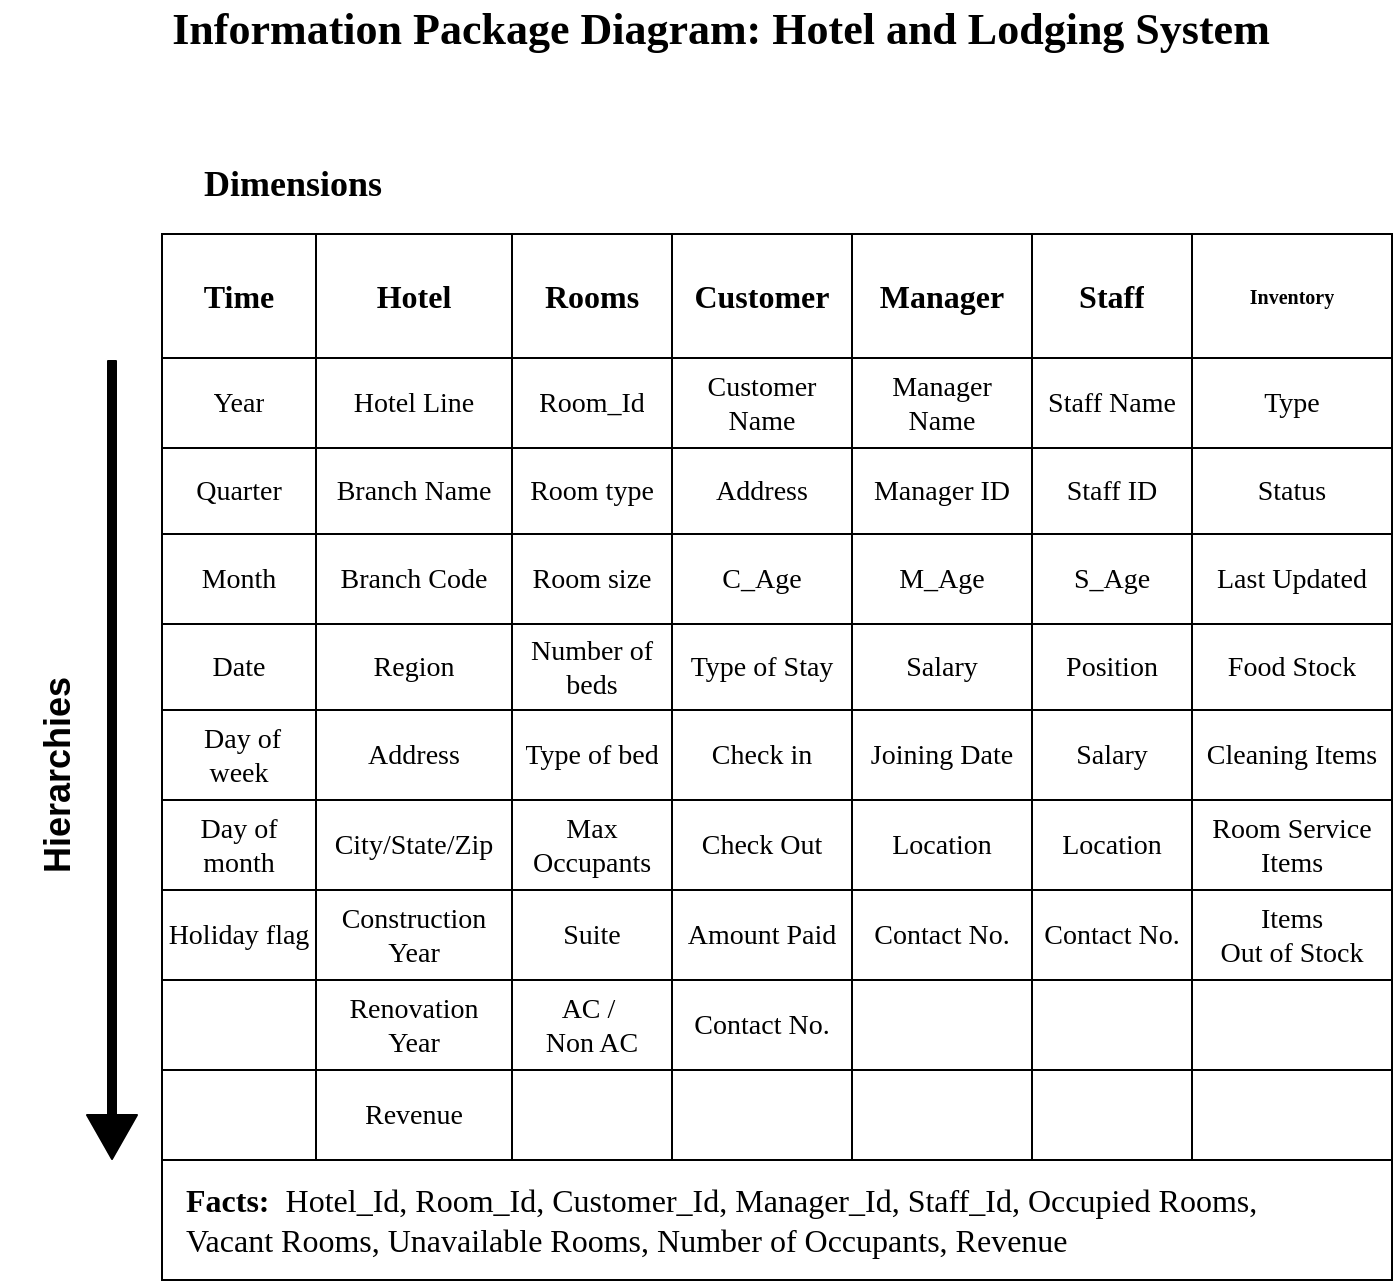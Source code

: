 <mxfile version="14.7.2" type="github">
  <diagram id="se8A-JM5ka0p8QmDvKIA" name="Page-1">
    <mxGraphModel dx="905" dy="619" grid="1" gridSize="10" guides="1" tooltips="1" connect="1" arrows="1" fold="1" page="1" pageScale="1" pageWidth="827" pageHeight="1169" math="0" shadow="0">
      <root>
        <mxCell id="0" />
        <mxCell id="1" parent="0" />
        <mxCell id="weNy3KT9s2WzeFUNVDEB-32" value="&lt;font face=&quot;Times New Roman&quot; style=&quot;font-size: 18px&quot;&gt;&lt;b&gt;Dimensions&lt;/b&gt;&lt;/font&gt;" style="text;html=1;strokeColor=none;fillColor=none;align=center;verticalAlign=middle;whiteSpace=wrap;rounded=0;" parent="1" vertex="1">
          <mxGeometry x="135" y="227" width="131" height="50" as="geometry" />
        </mxCell>
        <mxCell id="weNy3KT9s2WzeFUNVDEB-33" value="&lt;font style=&quot;font-size: 18px&quot;&gt;&lt;b&gt;Hierarchies&lt;/b&gt;&lt;/font&gt;" style="text;html=1;strokeColor=none;fillColor=none;align=center;verticalAlign=middle;whiteSpace=wrap;rounded=0;rotation=270;" parent="1" vertex="1">
          <mxGeometry x="20" y="520" width="125" height="55" as="geometry" />
        </mxCell>
        <mxCell id="weNy3KT9s2WzeFUNVDEB-34" value="" style="shape=flexArrow;endArrow=classic;html=1;labelBackgroundColor=#000000;fillColor=#000000;width=4;endSize=7;fontFamily=Times New Roman;" parent="1" edge="1">
          <mxGeometry width="50" height="50" relative="1" as="geometry">
            <mxPoint x="110" y="340" as="sourcePoint" />
            <mxPoint x="110" y="740" as="targetPoint" />
            <Array as="points" />
          </mxGeometry>
        </mxCell>
        <mxCell id="weNy3KT9s2WzeFUNVDEB-136" value="" style="shape=table;html=1;whiteSpace=wrap;startSize=0;container=1;collapsible=0;childLayout=tableLayout;fontFamily=Times New Roman;fontSize=14;rowLines=1;columnLines=1;fixedRows=0;separatorColor=#FFFFFF;" parent="1" vertex="1">
          <mxGeometry x="135" y="277" width="615" height="463" as="geometry" />
        </mxCell>
        <mxCell id="weNy3KT9s2WzeFUNVDEB-145" value="" style="shape=partialRectangle;html=1;whiteSpace=wrap;collapsible=0;dropTarget=0;pointerEvents=0;fillColor=none;top=0;left=0;bottom=0;right=0;points=[[0,0.5],[1,0.5]];portConstraint=eastwest;fontStyle=1;fontFamily=Times New Roman;fontSize=18;" parent="weNy3KT9s2WzeFUNVDEB-136" vertex="1">
          <mxGeometry width="615" height="62" as="geometry" />
        </mxCell>
        <mxCell id="weNy3KT9s2WzeFUNVDEB-146" value="&lt;font style=&quot;font-size: 16px&quot;&gt;&lt;b&gt;Time&lt;/b&gt;&lt;/font&gt;" style="shape=partialRectangle;html=1;whiteSpace=wrap;connectable=0;overflow=hidden;fillColor=none;top=0;left=0;bottom=0;right=0;fontFamily=Times New Roman;" parent="weNy3KT9s2WzeFUNVDEB-145" vertex="1">
          <mxGeometry width="77" height="62" as="geometry" />
        </mxCell>
        <mxCell id="weNy3KT9s2WzeFUNVDEB-147" value="&lt;font style=&quot;font-size: 16px&quot;&gt;&lt;b&gt;Hotel&lt;/b&gt;&lt;/font&gt;" style="shape=partialRectangle;html=1;whiteSpace=wrap;connectable=0;overflow=hidden;fillColor=none;top=0;left=0;bottom=0;right=0;fontFamily=Times New Roman;" parent="weNy3KT9s2WzeFUNVDEB-145" vertex="1">
          <mxGeometry x="77" width="98" height="62" as="geometry" />
        </mxCell>
        <mxCell id="weNy3KT9s2WzeFUNVDEB-148" value="&lt;font style=&quot;font-size: 16px&quot;&gt;&lt;b&gt;Rooms&lt;/b&gt;&lt;/font&gt;" style="shape=partialRectangle;html=1;whiteSpace=wrap;connectable=0;overflow=hidden;fillColor=none;top=0;left=0;bottom=0;right=0;fontFamily=Times New Roman;" parent="weNy3KT9s2WzeFUNVDEB-145" vertex="1">
          <mxGeometry x="175" width="80" height="62" as="geometry" />
        </mxCell>
        <mxCell id="weNy3KT9s2WzeFUNVDEB-149" value="&lt;font style=&quot;font-size: 16px&quot;&gt;&lt;b&gt;Customer&lt;/b&gt;&lt;/font&gt;" style="shape=partialRectangle;html=1;whiteSpace=wrap;connectable=0;overflow=hidden;fillColor=none;top=0;left=0;bottom=0;right=0;fontFamily=Times New Roman;" parent="weNy3KT9s2WzeFUNVDEB-145" vertex="1">
          <mxGeometry x="255" width="90" height="62" as="geometry" />
        </mxCell>
        <mxCell id="weNy3KT9s2WzeFUNVDEB-150" value="&lt;font style=&quot;font-size: 16px&quot;&gt;&lt;b&gt;Manager&lt;/b&gt;&lt;/font&gt;" style="shape=partialRectangle;html=1;whiteSpace=wrap;connectable=0;overflow=hidden;fillColor=none;top=0;left=0;bottom=0;right=0;fontFamily=Times New Roman;" parent="weNy3KT9s2WzeFUNVDEB-145" vertex="1">
          <mxGeometry x="345" width="90" height="62" as="geometry" />
        </mxCell>
        <mxCell id="weNy3KT9s2WzeFUNVDEB-151" value="&lt;font style=&quot;font-size: 16px&quot;&gt;&lt;b&gt;Staff&lt;/b&gt;&lt;/font&gt;" style="shape=partialRectangle;html=1;whiteSpace=wrap;connectable=0;overflow=hidden;fillColor=none;top=0;left=0;bottom=0;right=0;fontFamily=Times New Roman;" parent="weNy3KT9s2WzeFUNVDEB-145" vertex="1">
          <mxGeometry x="435" width="80" height="62" as="geometry" />
        </mxCell>
        <mxCell id="weNy3KT9s2WzeFUNVDEB-152" value="&lt;font size=&quot;1&quot;&gt;&lt;b&gt;Inventory&lt;/b&gt;&lt;/font&gt;" style="shape=partialRectangle;html=1;whiteSpace=wrap;connectable=0;overflow=hidden;fillColor=none;top=0;left=0;bottom=0;right=0;fontFamily=Times New Roman;" parent="weNy3KT9s2WzeFUNVDEB-145" vertex="1">
          <mxGeometry x="515" width="100" height="62" as="geometry" />
        </mxCell>
        <mxCell id="weNy3KT9s2WzeFUNVDEB-153" value="" style="shape=partialRectangle;html=1;whiteSpace=wrap;collapsible=0;dropTarget=0;pointerEvents=0;fillColor=none;top=0;left=0;bottom=0;right=0;points=[[0,0.5],[1,0.5]];portConstraint=eastwest;fontFamily=Times New Roman;fontSize=14;" parent="weNy3KT9s2WzeFUNVDEB-136" vertex="1">
          <mxGeometry y="62" width="615" height="45" as="geometry" />
        </mxCell>
        <mxCell id="weNy3KT9s2WzeFUNVDEB-154" value="&lt;font style=&quot;font-size: 14px&quot;&gt;Year&lt;/font&gt;" style="shape=partialRectangle;html=1;whiteSpace=wrap;connectable=0;overflow=hidden;fillColor=none;top=0;left=0;bottom=0;right=0;fontFamily=Times New Roman;" parent="weNy3KT9s2WzeFUNVDEB-153" vertex="1">
          <mxGeometry width="77" height="45" as="geometry" />
        </mxCell>
        <mxCell id="weNy3KT9s2WzeFUNVDEB-155" value="&lt;font style=&quot;font-size: 14px&quot;&gt;Hotel Line&lt;/font&gt;" style="shape=partialRectangle;html=1;whiteSpace=wrap;connectable=0;overflow=hidden;fillColor=none;top=0;left=0;bottom=0;right=0;fontFamily=Times New Roman;" parent="weNy3KT9s2WzeFUNVDEB-153" vertex="1">
          <mxGeometry x="77" width="98" height="45" as="geometry" />
        </mxCell>
        <mxCell id="weNy3KT9s2WzeFUNVDEB-156" value="&lt;font style=&quot;font-size: 14px&quot;&gt;Room_Id&lt;/font&gt;" style="shape=partialRectangle;html=1;whiteSpace=wrap;connectable=0;overflow=hidden;fillColor=none;top=0;left=0;bottom=0;right=0;fontFamily=Times New Roman;" parent="weNy3KT9s2WzeFUNVDEB-153" vertex="1">
          <mxGeometry x="175" width="80" height="45" as="geometry" />
        </mxCell>
        <mxCell id="weNy3KT9s2WzeFUNVDEB-157" value="&lt;font style=&quot;font-size: 14px&quot;&gt;Customer Name&lt;/font&gt;" style="shape=partialRectangle;html=1;whiteSpace=wrap;connectable=0;overflow=hidden;fillColor=none;top=0;left=0;bottom=0;right=0;fontFamily=Times New Roman;" parent="weNy3KT9s2WzeFUNVDEB-153" vertex="1">
          <mxGeometry x="255" width="90" height="45" as="geometry" />
        </mxCell>
        <mxCell id="weNy3KT9s2WzeFUNVDEB-158" value="&lt;span style=&quot;font-size: 14px&quot;&gt;Manager&lt;br&gt;Name&lt;/span&gt;" style="shape=partialRectangle;html=1;whiteSpace=wrap;connectable=0;overflow=hidden;fillColor=none;top=0;left=0;bottom=0;right=0;fontFamily=Times New Roman;" parent="weNy3KT9s2WzeFUNVDEB-153" vertex="1">
          <mxGeometry x="345" width="90" height="45" as="geometry" />
        </mxCell>
        <mxCell id="weNy3KT9s2WzeFUNVDEB-159" value="&lt;span style=&quot;font-size: 14px&quot;&gt;Staff Name&lt;/span&gt;" style="shape=partialRectangle;html=1;whiteSpace=wrap;connectable=0;overflow=hidden;fillColor=none;top=0;left=0;bottom=0;right=0;fontFamily=Times New Roman;" parent="weNy3KT9s2WzeFUNVDEB-153" vertex="1">
          <mxGeometry x="435" width="80" height="45" as="geometry" />
        </mxCell>
        <mxCell id="weNy3KT9s2WzeFUNVDEB-160" value="&lt;font style=&quot;font-size: 14px&quot;&gt;Type&lt;/font&gt;" style="shape=partialRectangle;html=1;whiteSpace=wrap;connectable=0;overflow=hidden;fillColor=none;top=0;left=0;bottom=0;right=0;fontFamily=Times New Roman;" parent="weNy3KT9s2WzeFUNVDEB-153" vertex="1">
          <mxGeometry x="515" width="100" height="45" as="geometry" />
        </mxCell>
        <mxCell id="weNy3KT9s2WzeFUNVDEB-161" value="" style="shape=partialRectangle;html=1;whiteSpace=wrap;collapsible=0;dropTarget=0;pointerEvents=0;fillColor=none;top=0;left=0;bottom=0;right=0;points=[[0,0.5],[1,0.5]];portConstraint=eastwest;fontFamily=Times New Roman;" parent="weNy3KT9s2WzeFUNVDEB-136" vertex="1">
          <mxGeometry y="107" width="615" height="43" as="geometry" />
        </mxCell>
        <mxCell id="weNy3KT9s2WzeFUNVDEB-162" value="&lt;font style=&quot;font-size: 14px&quot;&gt;Quarter&lt;/font&gt;" style="shape=partialRectangle;html=1;whiteSpace=wrap;connectable=0;overflow=hidden;fillColor=none;top=0;left=0;bottom=0;right=0;fontFamily=Times New Roman;" parent="weNy3KT9s2WzeFUNVDEB-161" vertex="1">
          <mxGeometry width="77" height="43" as="geometry" />
        </mxCell>
        <mxCell id="weNy3KT9s2WzeFUNVDEB-163" value="&lt;font style=&quot;font-size: 14px&quot;&gt;Branch Name&lt;/font&gt;" style="shape=partialRectangle;html=1;whiteSpace=wrap;connectable=0;overflow=hidden;fillColor=none;top=0;left=0;bottom=0;right=0;fontFamily=Times New Roman;" parent="weNy3KT9s2WzeFUNVDEB-161" vertex="1">
          <mxGeometry x="77" width="98" height="43" as="geometry" />
        </mxCell>
        <mxCell id="weNy3KT9s2WzeFUNVDEB-164" value="&lt;font style=&quot;font-size: 14px&quot;&gt;Room typ&lt;/font&gt;&lt;span style=&quot;font-size: 14px&quot;&gt;e&lt;/span&gt;" style="shape=partialRectangle;html=1;whiteSpace=wrap;connectable=0;overflow=hidden;fillColor=none;top=0;left=0;bottom=0;right=0;fontFamily=Times New Roman;" parent="weNy3KT9s2WzeFUNVDEB-161" vertex="1">
          <mxGeometry x="175" width="80" height="43" as="geometry" />
        </mxCell>
        <mxCell id="weNy3KT9s2WzeFUNVDEB-165" value="&lt;span style=&quot;font-size: 14px&quot;&gt;Address&lt;/span&gt;" style="shape=partialRectangle;html=1;whiteSpace=wrap;connectable=0;overflow=hidden;fillColor=none;top=0;left=0;bottom=0;right=0;fontFamily=Times New Roman;" parent="weNy3KT9s2WzeFUNVDEB-161" vertex="1">
          <mxGeometry x="255" width="90" height="43" as="geometry" />
        </mxCell>
        <mxCell id="weNy3KT9s2WzeFUNVDEB-166" value="&lt;span style=&quot;font-size: 14px&quot;&gt;Manager ID&lt;/span&gt;" style="shape=partialRectangle;html=1;whiteSpace=wrap;connectable=0;overflow=hidden;fillColor=none;top=0;left=0;bottom=0;right=0;fontFamily=Times New Roman;" parent="weNy3KT9s2WzeFUNVDEB-161" vertex="1">
          <mxGeometry x="345" width="90" height="43" as="geometry" />
        </mxCell>
        <mxCell id="weNy3KT9s2WzeFUNVDEB-167" value="&lt;span style=&quot;font-size: 14px&quot;&gt;Staff ID&lt;/span&gt;" style="shape=partialRectangle;html=1;whiteSpace=wrap;connectable=0;overflow=hidden;fillColor=none;top=0;left=0;bottom=0;right=0;fontFamily=Times New Roman;" parent="weNy3KT9s2WzeFUNVDEB-161" vertex="1">
          <mxGeometry x="435" width="80" height="43" as="geometry" />
        </mxCell>
        <mxCell id="weNy3KT9s2WzeFUNVDEB-168" value="&lt;font style=&quot;font-size: 14px&quot;&gt;Status&lt;/font&gt;" style="shape=partialRectangle;html=1;whiteSpace=wrap;connectable=0;overflow=hidden;fillColor=none;top=0;left=0;bottom=0;right=0;fontFamily=Times New Roman;" parent="weNy3KT9s2WzeFUNVDEB-161" vertex="1">
          <mxGeometry x="515" width="100" height="43" as="geometry" />
        </mxCell>
        <mxCell id="weNy3KT9s2WzeFUNVDEB-169" value="" style="shape=partialRectangle;html=1;whiteSpace=wrap;collapsible=0;dropTarget=0;pointerEvents=0;fillColor=none;top=0;left=0;bottom=0;right=0;points=[[0,0.5],[1,0.5]];portConstraint=eastwest;fontFamily=Times New Roman;" parent="weNy3KT9s2WzeFUNVDEB-136" vertex="1">
          <mxGeometry y="150" width="615" height="45" as="geometry" />
        </mxCell>
        <mxCell id="weNy3KT9s2WzeFUNVDEB-170" value="&lt;font style=&quot;font-size: 14px&quot;&gt;Month&lt;/font&gt;" style="shape=partialRectangle;html=1;whiteSpace=wrap;connectable=0;overflow=hidden;fillColor=none;top=0;left=0;bottom=0;right=0;fontFamily=Times New Roman;" parent="weNy3KT9s2WzeFUNVDEB-169" vertex="1">
          <mxGeometry width="77" height="45" as="geometry" />
        </mxCell>
        <mxCell id="weNy3KT9s2WzeFUNVDEB-171" value="&lt;font style=&quot;font-size: 14px&quot;&gt;Branch Code&lt;/font&gt;" style="shape=partialRectangle;html=1;whiteSpace=wrap;connectable=0;overflow=hidden;fillColor=none;top=0;left=0;bottom=0;right=0;fontFamily=Times New Roman;" parent="weNy3KT9s2WzeFUNVDEB-169" vertex="1">
          <mxGeometry x="77" width="98" height="45" as="geometry" />
        </mxCell>
        <mxCell id="weNy3KT9s2WzeFUNVDEB-172" value="&lt;span style=&quot;font-size: 14px&quot;&gt;Room size&lt;/span&gt;" style="shape=partialRectangle;html=1;whiteSpace=wrap;connectable=0;overflow=hidden;fillColor=none;top=0;left=0;bottom=0;right=0;fontFamily=Times New Roman;" parent="weNy3KT9s2WzeFUNVDEB-169" vertex="1">
          <mxGeometry x="175" width="80" height="45" as="geometry" />
        </mxCell>
        <mxCell id="weNy3KT9s2WzeFUNVDEB-173" value="&lt;span style=&quot;font-size: 14px&quot;&gt;C_Age&lt;/span&gt;" style="shape=partialRectangle;html=1;whiteSpace=wrap;connectable=0;overflow=hidden;fillColor=none;top=0;left=0;bottom=0;right=0;fontFamily=Times New Roman;" parent="weNy3KT9s2WzeFUNVDEB-169" vertex="1">
          <mxGeometry x="255" width="90" height="45" as="geometry" />
        </mxCell>
        <mxCell id="weNy3KT9s2WzeFUNVDEB-174" value="&lt;span style=&quot;font-size: 14px&quot;&gt;M_Age&lt;/span&gt;" style="shape=partialRectangle;html=1;whiteSpace=wrap;connectable=0;overflow=hidden;fillColor=none;top=0;left=0;bottom=0;right=0;fontFamily=Times New Roman;" parent="weNy3KT9s2WzeFUNVDEB-169" vertex="1">
          <mxGeometry x="345" width="90" height="45" as="geometry" />
        </mxCell>
        <mxCell id="weNy3KT9s2WzeFUNVDEB-175" value="&lt;span style=&quot;font-size: 14px&quot;&gt;S_Age&lt;/span&gt;" style="shape=partialRectangle;html=1;whiteSpace=wrap;connectable=0;overflow=hidden;fillColor=none;top=0;left=0;bottom=0;right=0;fontFamily=Times New Roman;" parent="weNy3KT9s2WzeFUNVDEB-169" vertex="1">
          <mxGeometry x="435" width="80" height="45" as="geometry" />
        </mxCell>
        <mxCell id="weNy3KT9s2WzeFUNVDEB-176" value="&lt;font style=&quot;font-size: 14px&quot;&gt;Last Updated&lt;/font&gt;" style="shape=partialRectangle;html=1;whiteSpace=wrap;connectable=0;overflow=hidden;fillColor=none;top=0;left=0;bottom=0;right=0;fontFamily=Times New Roman;" parent="weNy3KT9s2WzeFUNVDEB-169" vertex="1">
          <mxGeometry x="515" width="100" height="45" as="geometry" />
        </mxCell>
        <mxCell id="weNy3KT9s2WzeFUNVDEB-177" value="" style="shape=partialRectangle;html=1;whiteSpace=wrap;collapsible=0;dropTarget=0;pointerEvents=0;fillColor=none;top=0;left=0;bottom=0;right=0;points=[[0,0.5],[1,0.5]];portConstraint=eastwest;fontFamily=Times New Roman;" parent="weNy3KT9s2WzeFUNVDEB-136" vertex="1">
          <mxGeometry y="195" width="615" height="43" as="geometry" />
        </mxCell>
        <mxCell id="weNy3KT9s2WzeFUNVDEB-178" value="&lt;font style=&quot;font-size: 14px&quot;&gt;Date&lt;/font&gt;" style="shape=partialRectangle;html=1;whiteSpace=wrap;connectable=0;overflow=hidden;fillColor=none;top=0;left=0;bottom=0;right=0;fontFamily=Times New Roman;" parent="weNy3KT9s2WzeFUNVDEB-177" vertex="1">
          <mxGeometry width="77" height="43" as="geometry" />
        </mxCell>
        <mxCell id="weNy3KT9s2WzeFUNVDEB-179" value="&lt;font style=&quot;font-size: 14px&quot;&gt;Region&lt;/font&gt;" style="shape=partialRectangle;html=1;whiteSpace=wrap;connectable=0;overflow=hidden;fillColor=none;top=0;left=0;bottom=0;right=0;fontFamily=Times New Roman;" parent="weNy3KT9s2WzeFUNVDEB-177" vertex="1">
          <mxGeometry x="77" width="98" height="43" as="geometry" />
        </mxCell>
        <mxCell id="weNy3KT9s2WzeFUNVDEB-180" value="&lt;font style=&quot;font-size: 14px&quot;&gt;Number of beds&lt;/font&gt;" style="shape=partialRectangle;html=1;whiteSpace=wrap;connectable=0;overflow=hidden;fillColor=none;top=0;left=0;bottom=0;right=0;fontFamily=Times New Roman;" parent="weNy3KT9s2WzeFUNVDEB-177" vertex="1">
          <mxGeometry x="175" width="80" height="43" as="geometry" />
        </mxCell>
        <mxCell id="weNy3KT9s2WzeFUNVDEB-181" value="&lt;span style=&quot;font-size: 14px&quot;&gt;Type of Stay&lt;/span&gt;" style="shape=partialRectangle;html=1;whiteSpace=wrap;connectable=0;overflow=hidden;fillColor=none;top=0;left=0;bottom=0;right=0;fontFamily=Times New Roman;" parent="weNy3KT9s2WzeFUNVDEB-177" vertex="1">
          <mxGeometry x="255" width="90" height="43" as="geometry" />
        </mxCell>
        <mxCell id="weNy3KT9s2WzeFUNVDEB-182" value="&lt;span style=&quot;font-size: 14px&quot;&gt;Salary&lt;/span&gt;" style="shape=partialRectangle;html=1;whiteSpace=wrap;connectable=0;overflow=hidden;fillColor=none;top=0;left=0;bottom=0;right=0;fontFamily=Times New Roman;" parent="weNy3KT9s2WzeFUNVDEB-177" vertex="1">
          <mxGeometry x="345" width="90" height="43" as="geometry" />
        </mxCell>
        <mxCell id="weNy3KT9s2WzeFUNVDEB-183" value="&lt;span style=&quot;font-size: 14px&quot;&gt;Position&lt;/span&gt;" style="shape=partialRectangle;html=1;whiteSpace=wrap;connectable=0;overflow=hidden;fillColor=none;top=0;left=0;bottom=0;right=0;fontFamily=Times New Roman;" parent="weNy3KT9s2WzeFUNVDEB-177" vertex="1">
          <mxGeometry x="435" width="80" height="43" as="geometry" />
        </mxCell>
        <mxCell id="weNy3KT9s2WzeFUNVDEB-184" value="&lt;font style=&quot;font-size: 14px&quot;&gt;Food Stock&lt;/font&gt;" style="shape=partialRectangle;html=1;whiteSpace=wrap;connectable=0;overflow=hidden;fillColor=none;top=0;left=0;bottom=0;right=0;fontFamily=Times New Roman;" parent="weNy3KT9s2WzeFUNVDEB-177" vertex="1">
          <mxGeometry x="515" width="100" height="43" as="geometry" />
        </mxCell>
        <mxCell id="weNy3KT9s2WzeFUNVDEB-186" style="shape=partialRectangle;html=1;whiteSpace=wrap;collapsible=0;dropTarget=0;pointerEvents=0;fillColor=none;top=0;left=0;bottom=0;right=0;points=[[0,0.5],[1,0.5]];portConstraint=eastwest;fontFamily=Times New Roman;" parent="weNy3KT9s2WzeFUNVDEB-136" vertex="1">
          <mxGeometry y="238" width="615" height="45" as="geometry" />
        </mxCell>
        <mxCell id="weNy3KT9s2WzeFUNVDEB-187" value="&lt;span style=&quot;font-size: 14px&quot;&gt;&amp;nbsp;Day of week&lt;/span&gt;" style="shape=partialRectangle;html=1;whiteSpace=wrap;connectable=0;overflow=hidden;fillColor=none;top=0;left=0;bottom=0;right=0;fontFamily=Times New Roman;" parent="weNy3KT9s2WzeFUNVDEB-186" vertex="1">
          <mxGeometry width="77" height="45" as="geometry" />
        </mxCell>
        <mxCell id="weNy3KT9s2WzeFUNVDEB-188" value="&lt;font style=&quot;font-size: 14px&quot;&gt;Address&lt;/font&gt;" style="shape=partialRectangle;html=1;whiteSpace=wrap;connectable=0;overflow=hidden;fillColor=none;top=0;left=0;bottom=0;right=0;fontFamily=Times New Roman;" parent="weNy3KT9s2WzeFUNVDEB-186" vertex="1">
          <mxGeometry x="77" width="98" height="45" as="geometry" />
        </mxCell>
        <mxCell id="weNy3KT9s2WzeFUNVDEB-189" value="&lt;span style=&quot;font-size: 14px&quot;&gt;Type of bed&lt;/span&gt;" style="shape=partialRectangle;html=1;whiteSpace=wrap;connectable=0;overflow=hidden;fillColor=none;top=0;left=0;bottom=0;right=0;fontFamily=Times New Roman;" parent="weNy3KT9s2WzeFUNVDEB-186" vertex="1">
          <mxGeometry x="175" width="80" height="45" as="geometry" />
        </mxCell>
        <mxCell id="weNy3KT9s2WzeFUNVDEB-190" value="&lt;span style=&quot;font-size: 14px&quot;&gt;Check in&lt;/span&gt;" style="shape=partialRectangle;html=1;whiteSpace=wrap;connectable=0;overflow=hidden;fillColor=none;top=0;left=0;bottom=0;right=0;fontFamily=Times New Roman;" parent="weNy3KT9s2WzeFUNVDEB-186" vertex="1">
          <mxGeometry x="255" width="90" height="45" as="geometry" />
        </mxCell>
        <mxCell id="weNy3KT9s2WzeFUNVDEB-191" value="&lt;span style=&quot;font-size: 14px&quot;&gt;Joining Date&lt;/span&gt;" style="shape=partialRectangle;html=1;whiteSpace=wrap;connectable=0;overflow=hidden;fillColor=none;top=0;left=0;bottom=0;right=0;fontFamily=Times New Roman;" parent="weNy3KT9s2WzeFUNVDEB-186" vertex="1">
          <mxGeometry x="345" width="90" height="45" as="geometry" />
        </mxCell>
        <mxCell id="weNy3KT9s2WzeFUNVDEB-192" value="&lt;span style=&quot;font-size: 14px&quot;&gt;Salary&lt;/span&gt;" style="shape=partialRectangle;html=1;whiteSpace=wrap;connectable=0;overflow=hidden;fillColor=none;top=0;left=0;bottom=0;right=0;fontFamily=Times New Roman;" parent="weNy3KT9s2WzeFUNVDEB-186" vertex="1">
          <mxGeometry x="435" width="80" height="45" as="geometry" />
        </mxCell>
        <mxCell id="weNy3KT9s2WzeFUNVDEB-193" value="&lt;font style=&quot;font-size: 14px&quot;&gt;Cleaning Items&lt;/font&gt;" style="shape=partialRectangle;html=1;whiteSpace=wrap;connectable=0;overflow=hidden;fillColor=none;top=0;left=0;bottom=0;right=0;fontFamily=Times New Roman;" parent="weNy3KT9s2WzeFUNVDEB-186" vertex="1">
          <mxGeometry x="515" width="100" height="45" as="geometry" />
        </mxCell>
        <mxCell id="weNy3KT9s2WzeFUNVDEB-194" style="shape=partialRectangle;html=1;whiteSpace=wrap;collapsible=0;dropTarget=0;pointerEvents=0;fillColor=none;top=0;left=0;bottom=0;right=0;points=[[0,0.5],[1,0.5]];portConstraint=eastwest;fontFamily=Times New Roman;" parent="weNy3KT9s2WzeFUNVDEB-136" vertex="1">
          <mxGeometry y="283" width="615" height="45" as="geometry" />
        </mxCell>
        <mxCell id="weNy3KT9s2WzeFUNVDEB-195" value="&lt;font style=&quot;font-size: 14px&quot;&gt;Day of month&lt;/font&gt;" style="shape=partialRectangle;html=1;whiteSpace=wrap;connectable=0;overflow=hidden;fillColor=none;top=0;left=0;bottom=0;right=0;fontFamily=Times New Roman;" parent="weNy3KT9s2WzeFUNVDEB-194" vertex="1">
          <mxGeometry width="77" height="45" as="geometry" />
        </mxCell>
        <mxCell id="weNy3KT9s2WzeFUNVDEB-196" value="&lt;font style=&quot;font-size: 14px&quot;&gt;City/State/Zip&lt;/font&gt;" style="shape=partialRectangle;html=1;whiteSpace=wrap;connectable=0;overflow=hidden;fillColor=none;top=0;left=0;bottom=0;right=0;fontFamily=Times New Roman;" parent="weNy3KT9s2WzeFUNVDEB-194" vertex="1">
          <mxGeometry x="77" width="98" height="45" as="geometry" />
        </mxCell>
        <mxCell id="weNy3KT9s2WzeFUNVDEB-197" value="&lt;span style=&quot;font-size: 14px&quot;&gt;Max Occupants&lt;/span&gt;" style="shape=partialRectangle;html=1;whiteSpace=wrap;connectable=0;overflow=hidden;fillColor=none;top=0;left=0;bottom=0;right=0;fontFamily=Times New Roman;" parent="weNy3KT9s2WzeFUNVDEB-194" vertex="1">
          <mxGeometry x="175" width="80" height="45" as="geometry" />
        </mxCell>
        <mxCell id="weNy3KT9s2WzeFUNVDEB-198" value="&lt;span style=&quot;font-size: 14px&quot;&gt;Check Out&lt;/span&gt;" style="shape=partialRectangle;html=1;whiteSpace=wrap;connectable=0;overflow=hidden;fillColor=none;top=0;left=0;bottom=0;right=0;fontFamily=Times New Roman;" parent="weNy3KT9s2WzeFUNVDEB-194" vertex="1">
          <mxGeometry x="255" width="90" height="45" as="geometry" />
        </mxCell>
        <mxCell id="weNy3KT9s2WzeFUNVDEB-199" value="&lt;span style=&quot;font-size: 14px&quot;&gt;Location&lt;/span&gt;" style="shape=partialRectangle;html=1;whiteSpace=wrap;connectable=0;overflow=hidden;fillColor=none;top=0;left=0;bottom=0;right=0;fontFamily=Times New Roman;" parent="weNy3KT9s2WzeFUNVDEB-194" vertex="1">
          <mxGeometry x="345" width="90" height="45" as="geometry" />
        </mxCell>
        <mxCell id="weNy3KT9s2WzeFUNVDEB-200" value="&lt;font style=&quot;font-size: 14px&quot;&gt;Location&lt;/font&gt;" style="shape=partialRectangle;html=1;whiteSpace=wrap;connectable=0;overflow=hidden;fillColor=none;top=0;left=0;bottom=0;right=0;fontFamily=Times New Roman;" parent="weNy3KT9s2WzeFUNVDEB-194" vertex="1">
          <mxGeometry x="435" width="80" height="45" as="geometry" />
        </mxCell>
        <mxCell id="weNy3KT9s2WzeFUNVDEB-201" value="&lt;font style=&quot;font-size: 14px&quot;&gt;Room Service Items&lt;/font&gt;" style="shape=partialRectangle;html=1;whiteSpace=wrap;connectable=0;overflow=hidden;fillColor=none;top=0;left=0;bottom=0;right=0;fontFamily=Times New Roman;" parent="weNy3KT9s2WzeFUNVDEB-194" vertex="1">
          <mxGeometry x="515" width="100" height="45" as="geometry" />
        </mxCell>
        <mxCell id="weNy3KT9s2WzeFUNVDEB-137" value="" style="shape=partialRectangle;html=1;whiteSpace=wrap;collapsible=0;dropTarget=0;pointerEvents=0;fillColor=none;top=0;left=0;bottom=0;right=0;points=[[0,0.5],[1,0.5]];portConstraint=eastwest;fontFamily=Times New Roman;fontSize=14;" parent="weNy3KT9s2WzeFUNVDEB-136" vertex="1">
          <mxGeometry y="328" width="615" height="45" as="geometry" />
        </mxCell>
        <mxCell id="weNy3KT9s2WzeFUNVDEB-138" value="&lt;font style=&quot;font-size: 14px&quot;&gt;Holiday flag&lt;/font&gt;" style="shape=partialRectangle;html=1;whiteSpace=wrap;connectable=0;overflow=hidden;fillColor=none;top=0;left=0;bottom=0;right=0;fontFamily=Times New Roman;" parent="weNy3KT9s2WzeFUNVDEB-137" vertex="1">
          <mxGeometry width="77" height="45" as="geometry" />
        </mxCell>
        <mxCell id="weNy3KT9s2WzeFUNVDEB-139" value="&lt;font style=&quot;font-size: 14px&quot;&gt;Construction Year&lt;/font&gt;" style="shape=partialRectangle;html=1;whiteSpace=wrap;connectable=0;overflow=hidden;fillColor=none;top=0;left=0;bottom=0;right=0;fontFamily=Times New Roman;" parent="weNy3KT9s2WzeFUNVDEB-137" vertex="1">
          <mxGeometry x="77" width="98" height="45" as="geometry" />
        </mxCell>
        <mxCell id="weNy3KT9s2WzeFUNVDEB-140" value="&lt;span style=&quot;font-size: 14px&quot;&gt;Suite&lt;/span&gt;" style="shape=partialRectangle;html=1;whiteSpace=wrap;connectable=0;overflow=hidden;fillColor=none;top=0;left=0;bottom=0;right=0;fontFamily=Times New Roman;" parent="weNy3KT9s2WzeFUNVDEB-137" vertex="1">
          <mxGeometry x="175" width="80" height="45" as="geometry" />
        </mxCell>
        <mxCell id="weNy3KT9s2WzeFUNVDEB-141" value="&lt;span style=&quot;font-size: 14px&quot;&gt;Amount Paid&lt;/span&gt;" style="shape=partialRectangle;html=1;whiteSpace=wrap;connectable=0;overflow=hidden;fillColor=none;top=0;left=0;bottom=0;right=0;fontFamily=Times New Roman;" parent="weNy3KT9s2WzeFUNVDEB-137" vertex="1">
          <mxGeometry x="255" width="90" height="45" as="geometry" />
        </mxCell>
        <mxCell id="weNy3KT9s2WzeFUNVDEB-142" value="&lt;span style=&quot;font-size: 14px&quot;&gt;Contact No.&lt;/span&gt;" style="shape=partialRectangle;html=1;whiteSpace=wrap;connectable=0;overflow=hidden;fillColor=none;top=0;left=0;bottom=0;right=0;fontFamily=Times New Roman;" parent="weNy3KT9s2WzeFUNVDEB-137" vertex="1">
          <mxGeometry x="345" width="90" height="45" as="geometry" />
        </mxCell>
        <mxCell id="weNy3KT9s2WzeFUNVDEB-143" value="&lt;font style=&quot;font-size: 14px&quot;&gt;Contact No.&lt;/font&gt;" style="shape=partialRectangle;html=1;whiteSpace=wrap;connectable=0;overflow=hidden;fillColor=none;top=0;left=0;bottom=0;right=0;fontFamily=Times New Roman;" parent="weNy3KT9s2WzeFUNVDEB-137" vertex="1">
          <mxGeometry x="435" width="80" height="45" as="geometry" />
        </mxCell>
        <mxCell id="weNy3KT9s2WzeFUNVDEB-144" value="&lt;font style=&quot;font-size: 14px&quot;&gt;Items&lt;br&gt;Out of Stock&lt;/font&gt;" style="shape=partialRectangle;html=1;whiteSpace=wrap;connectable=0;overflow=hidden;fillColor=none;top=0;left=0;bottom=0;right=0;fontFamily=Times New Roman;" parent="weNy3KT9s2WzeFUNVDEB-137" vertex="1">
          <mxGeometry x="515" width="100" height="45" as="geometry" />
        </mxCell>
        <mxCell id="weNy3KT9s2WzeFUNVDEB-210" style="shape=partialRectangle;html=1;whiteSpace=wrap;collapsible=0;dropTarget=0;pointerEvents=0;fillColor=none;top=0;left=0;bottom=0;right=0;points=[[0,0.5],[1,0.5]];portConstraint=eastwest;fontFamily=Times New Roman;fontSize=14;" parent="weNy3KT9s2WzeFUNVDEB-136" vertex="1">
          <mxGeometry y="373" width="615" height="45" as="geometry" />
        </mxCell>
        <mxCell id="weNy3KT9s2WzeFUNVDEB-211" style="shape=partialRectangle;html=1;whiteSpace=wrap;connectable=0;overflow=hidden;fillColor=none;top=0;left=0;bottom=0;right=0;fontFamily=Times New Roman;" parent="weNy3KT9s2WzeFUNVDEB-210" vertex="1">
          <mxGeometry width="77" height="45" as="geometry" />
        </mxCell>
        <mxCell id="weNy3KT9s2WzeFUNVDEB-212" value="&lt;font style=&quot;font-size: 14px&quot;&gt;Renovation &lt;br&gt;Year&lt;/font&gt;" style="shape=partialRectangle;html=1;whiteSpace=wrap;connectable=0;overflow=hidden;fillColor=none;top=0;left=0;bottom=0;right=0;fontFamily=Times New Roman;" parent="weNy3KT9s2WzeFUNVDEB-210" vertex="1">
          <mxGeometry x="77" width="98" height="45" as="geometry" />
        </mxCell>
        <mxCell id="weNy3KT9s2WzeFUNVDEB-213" value="&lt;span style=&quot;font-size: 14px&quot;&gt;AC /&amp;nbsp;&lt;/span&gt;&lt;br style=&quot;font-size: 14px&quot;&gt;&lt;span style=&quot;font-size: 14px&quot;&gt;Non AC&lt;/span&gt;" style="shape=partialRectangle;html=1;whiteSpace=wrap;connectable=0;overflow=hidden;fillColor=none;top=0;left=0;bottom=0;right=0;fontFamily=Times New Roman;" parent="weNy3KT9s2WzeFUNVDEB-210" vertex="1">
          <mxGeometry x="175" width="80" height="45" as="geometry" />
        </mxCell>
        <mxCell id="weNy3KT9s2WzeFUNVDEB-214" value="&lt;font style=&quot;font-size: 14px&quot;&gt;Contact No.&lt;/font&gt;" style="shape=partialRectangle;html=1;whiteSpace=wrap;connectable=0;overflow=hidden;fillColor=none;top=0;left=0;bottom=0;right=0;fontFamily=Times New Roman;" parent="weNy3KT9s2WzeFUNVDEB-210" vertex="1">
          <mxGeometry x="255" width="90" height="45" as="geometry" />
        </mxCell>
        <mxCell id="weNy3KT9s2WzeFUNVDEB-215" value="" style="shape=partialRectangle;html=1;whiteSpace=wrap;connectable=0;overflow=hidden;fillColor=none;top=0;left=0;bottom=0;right=0;fontFamily=Times New Roman;" parent="weNy3KT9s2WzeFUNVDEB-210" vertex="1">
          <mxGeometry x="345" width="90" height="45" as="geometry" />
        </mxCell>
        <mxCell id="weNy3KT9s2WzeFUNVDEB-216" style="shape=partialRectangle;html=1;whiteSpace=wrap;connectable=0;overflow=hidden;fillColor=none;top=0;left=0;bottom=0;right=0;fontFamily=Times New Roman;" parent="weNy3KT9s2WzeFUNVDEB-210" vertex="1">
          <mxGeometry x="435" width="80" height="45" as="geometry" />
        </mxCell>
        <mxCell id="weNy3KT9s2WzeFUNVDEB-217" style="shape=partialRectangle;html=1;whiteSpace=wrap;connectable=0;overflow=hidden;fillColor=none;top=0;left=0;bottom=0;right=0;fontFamily=Times New Roman;" parent="weNy3KT9s2WzeFUNVDEB-210" vertex="1">
          <mxGeometry x="515" width="100" height="45" as="geometry" />
        </mxCell>
        <mxCell id="weNy3KT9s2WzeFUNVDEB-228" style="shape=partialRectangle;html=1;whiteSpace=wrap;collapsible=0;dropTarget=0;pointerEvents=0;fillColor=none;top=0;left=0;bottom=0;right=0;points=[[0,0.5],[1,0.5]];portConstraint=eastwest;fontFamily=Times New Roman;fontSize=14;" parent="weNy3KT9s2WzeFUNVDEB-136" vertex="1">
          <mxGeometry y="418" width="615" height="45" as="geometry" />
        </mxCell>
        <mxCell id="weNy3KT9s2WzeFUNVDEB-229" style="shape=partialRectangle;html=1;whiteSpace=wrap;connectable=0;overflow=hidden;fillColor=none;top=0;left=0;bottom=0;right=0;fontFamily=Times New Roman;" parent="weNy3KT9s2WzeFUNVDEB-228" vertex="1">
          <mxGeometry width="77" height="45" as="geometry" />
        </mxCell>
        <mxCell id="weNy3KT9s2WzeFUNVDEB-230" value="&lt;font style=&quot;font-size: 14px&quot;&gt;Revenue&lt;/font&gt;" style="shape=partialRectangle;html=1;whiteSpace=wrap;connectable=0;overflow=hidden;fillColor=none;top=0;left=0;bottom=0;right=0;fontFamily=Times New Roman;" parent="weNy3KT9s2WzeFUNVDEB-228" vertex="1">
          <mxGeometry x="77" width="98" height="45" as="geometry" />
        </mxCell>
        <mxCell id="weNy3KT9s2WzeFUNVDEB-231" style="shape=partialRectangle;html=1;whiteSpace=wrap;connectable=0;overflow=hidden;fillColor=none;top=0;left=0;bottom=0;right=0;fontFamily=Times New Roman;" parent="weNy3KT9s2WzeFUNVDEB-228" vertex="1">
          <mxGeometry x="175" width="80" height="45" as="geometry" />
        </mxCell>
        <mxCell id="weNy3KT9s2WzeFUNVDEB-232" style="shape=partialRectangle;html=1;whiteSpace=wrap;connectable=0;overflow=hidden;fillColor=none;top=0;left=0;bottom=0;right=0;fontFamily=Times New Roman;" parent="weNy3KT9s2WzeFUNVDEB-228" vertex="1">
          <mxGeometry x="255" width="90" height="45" as="geometry" />
        </mxCell>
        <mxCell id="weNy3KT9s2WzeFUNVDEB-233" style="shape=partialRectangle;html=1;whiteSpace=wrap;connectable=0;overflow=hidden;fillColor=none;top=0;left=0;bottom=0;right=0;fontFamily=Times New Roman;" parent="weNy3KT9s2WzeFUNVDEB-228" vertex="1">
          <mxGeometry x="345" width="90" height="45" as="geometry" />
        </mxCell>
        <mxCell id="weNy3KT9s2WzeFUNVDEB-234" style="shape=partialRectangle;html=1;whiteSpace=wrap;connectable=0;overflow=hidden;fillColor=none;top=0;left=0;bottom=0;right=0;fontFamily=Times New Roman;" parent="weNy3KT9s2WzeFUNVDEB-228" vertex="1">
          <mxGeometry x="435" width="80" height="45" as="geometry" />
        </mxCell>
        <mxCell id="weNy3KT9s2WzeFUNVDEB-235" style="shape=partialRectangle;html=1;whiteSpace=wrap;connectable=0;overflow=hidden;fillColor=none;top=0;left=0;bottom=0;right=0;fontFamily=Times New Roman;" parent="weNy3KT9s2WzeFUNVDEB-228" vertex="1">
          <mxGeometry x="515" width="100" height="45" as="geometry" />
        </mxCell>
        <mxCell id="weNy3KT9s2WzeFUNVDEB-219" value="&lt;div&gt;&lt;font style=&quot;font-weight: bold ; font-size: 16px&quot;&gt;Facts:&amp;nbsp; &lt;/font&gt;&lt;font style=&quot;font-size: 16px&quot;&gt;Hotel_Id, Room_Id, Customer_Id, Manager_Id, Staff_Id, Occupied Rooms, Vacant&amp;nbsp;Rooms, Unavailable Rooms, Number of Occupants, Revenue&lt;/font&gt;&lt;/div&gt;&lt;div&gt;&lt;/div&gt;" style="rounded=0;whiteSpace=wrap;html=1;fontFamily=Times New Roman;fontSize=14;strokeColor=#000000;strokeWidth=1;align=left;spacingLeft=10;" parent="1" vertex="1">
          <mxGeometry x="135" y="740" width="615" height="60" as="geometry" />
        </mxCell>
        <mxCell id="weNy3KT9s2WzeFUNVDEB-237" value="&lt;font style=&quot;font-size: 22px&quot;&gt;&lt;b&gt;Information Package Diagram: Hotel and Lodging System&lt;/b&gt;&lt;/font&gt;" style="text;html=1;align=center;verticalAlign=middle;resizable=0;points=[];autosize=1;strokeColor=none;fontSize=14;fontFamily=Times New Roman;" parent="1" vertex="1">
          <mxGeometry x="134" y="160" width="560" height="30" as="geometry" />
        </mxCell>
      </root>
    </mxGraphModel>
  </diagram>
</mxfile>
